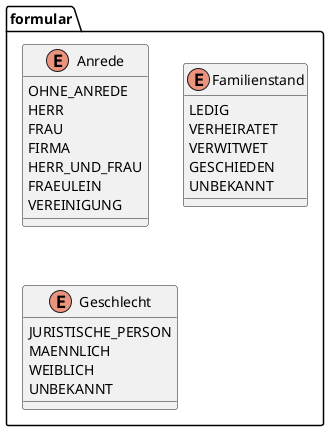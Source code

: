 @startuml

package "formular" {

    enum Anrede {
        OHNE_ANREDE
        HERR
        FRAU
        FIRMA
        HERR_UND_FRAU
        FRAEULEIN
        VEREINIGUNG
    }

    enum Familienstand {
        LEDIG
        VERHEIRATET
        VERWITWET
        GESCHIEDEN
        UNBEKANNT
    }

    enum Geschlecht {
        JURISTISCHE_PERSON
        MAENNLICH
        WEIBLICH
        UNBEKANNT
    }

}

@enduml

